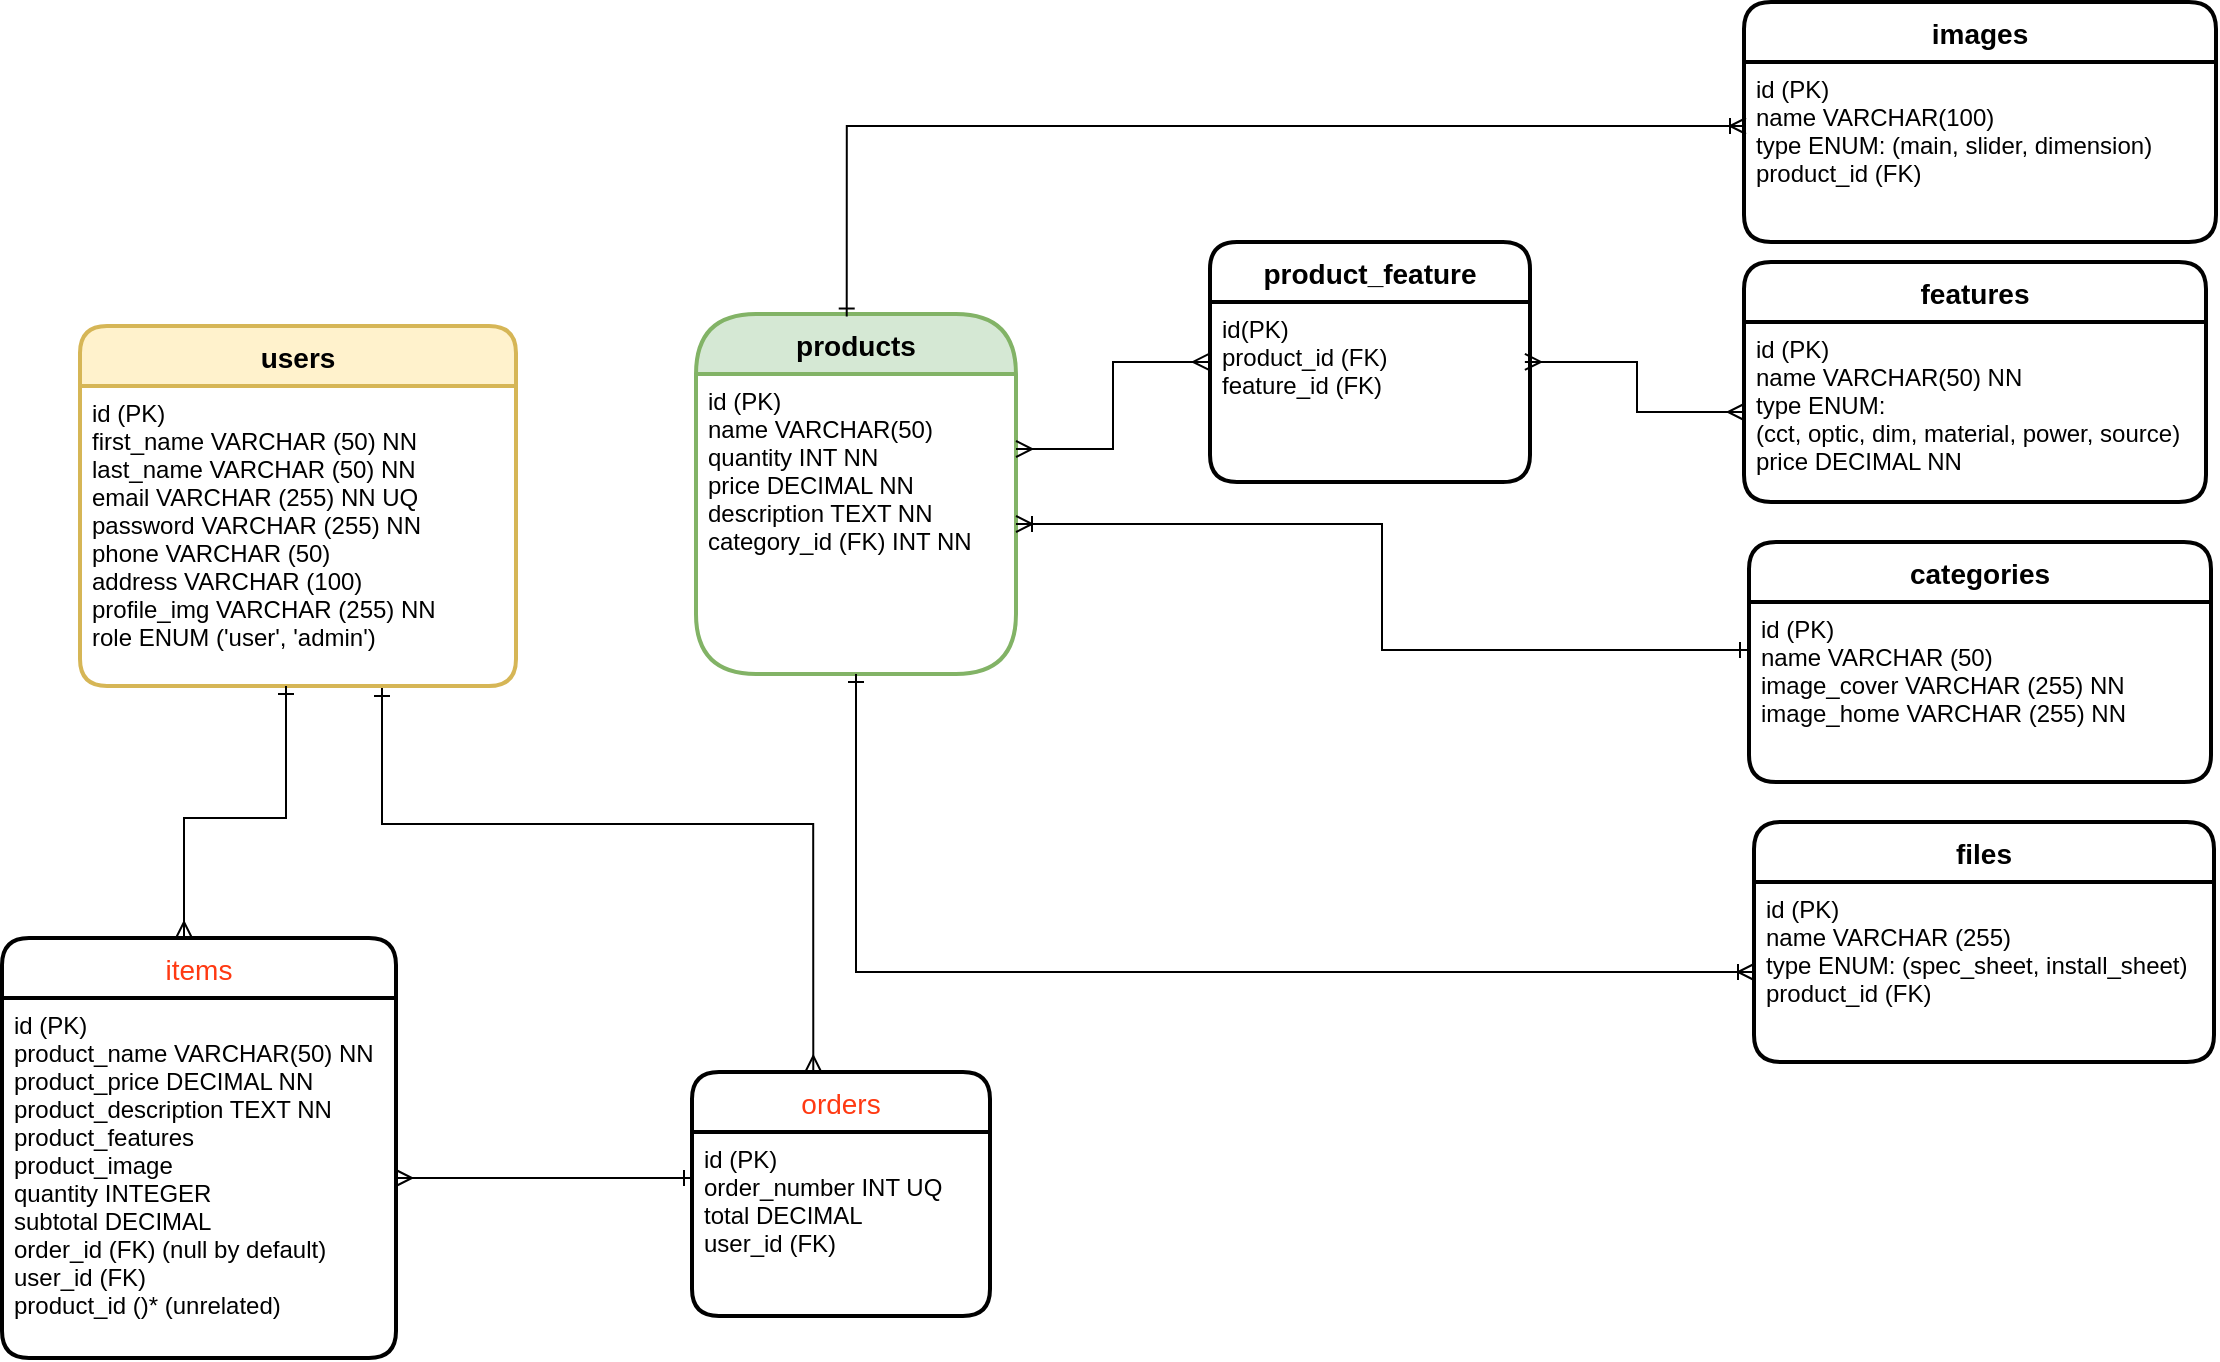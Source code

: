 <mxfile version="14.8.6" type="device"><diagram id="g-k16DhebDiftjY1iGxn" name="Focal Glow"><mxGraphModel dx="1239" dy="836" grid="0" gridSize="10" guides="1" tooltips="1" connect="1" arrows="1" fold="1" page="1" pageScale="1" pageWidth="1169" pageHeight="827" math="0" shadow="0"><root><mxCell id="0"/><mxCell id="1" parent="0"/><mxCell id="8QJux-kFBScDcn0WXRvy-4" value="product_feature" style="swimlane;childLayout=stackLayout;horizontal=1;startSize=30;horizontalStack=0;rounded=1;fontSize=14;fontStyle=1;strokeWidth=2;resizeParent=0;resizeLast=1;shadow=0;dashed=0;align=center;" parent="1" vertex="1"><mxGeometry x="648" y="243" width="160" height="120" as="geometry"/></mxCell><mxCell id="8QJux-kFBScDcn0WXRvy-5" value="id(PK)&#10;product_id (FK)&#10;feature_id (FK)" style="align=left;strokeColor=none;fillColor=none;spacingLeft=4;fontSize=12;verticalAlign=top;resizable=0;rotatable=0;part=1;" parent="8QJux-kFBScDcn0WXRvy-4" vertex="1"><mxGeometry y="30" width="160" height="90" as="geometry"/></mxCell><mxCell id="8QJux-kFBScDcn0WXRvy-6" value="features" style="swimlane;childLayout=stackLayout;horizontal=1;startSize=30;horizontalStack=0;rounded=1;fontSize=14;fontStyle=1;strokeWidth=2;resizeParent=0;resizeLast=1;shadow=0;dashed=0;align=center;" parent="1" vertex="1"><mxGeometry x="915" y="253" width="231" height="120" as="geometry"/></mxCell><mxCell id="8QJux-kFBScDcn0WXRvy-7" value="id (PK)&#10;name VARCHAR(50) NN&#10;type ENUM: &#10;(cct, optic, dim, material, power, source)&#10;price DECIMAL NN&#10;" style="align=left;strokeColor=none;fillColor=none;spacingLeft=4;fontSize=12;verticalAlign=top;resizable=0;rotatable=0;part=1;" parent="8QJux-kFBScDcn0WXRvy-6" vertex="1"><mxGeometry y="30" width="231" height="90" as="geometry"/></mxCell><mxCell id="8QJux-kFBScDcn0WXRvy-8" value="images" style="swimlane;childLayout=stackLayout;horizontal=1;startSize=30;horizontalStack=0;rounded=1;fontSize=14;fontStyle=1;strokeWidth=2;resizeParent=0;resizeLast=1;shadow=0;dashed=0;align=center;" parent="1" vertex="1"><mxGeometry x="915" y="123" width="236" height="120" as="geometry"/></mxCell><mxCell id="8QJux-kFBScDcn0WXRvy-9" value="id (PK)&#10;name VARCHAR(100)&#10;type ENUM: (main, slider, dimension)&#10;product_id (FK)" style="align=left;strokeColor=none;fillColor=none;spacingLeft=4;fontSize=12;verticalAlign=top;resizable=0;rotatable=0;part=1;" parent="8QJux-kFBScDcn0WXRvy-8" vertex="1"><mxGeometry y="30" width="236" height="90" as="geometry"/></mxCell><mxCell id="8QJux-kFBScDcn0WXRvy-13" value="categories" style="swimlane;childLayout=stackLayout;horizontal=1;startSize=30;horizontalStack=0;rounded=1;fontSize=14;fontStyle=1;strokeWidth=2;resizeParent=0;resizeLast=1;shadow=0;dashed=0;align=center;" parent="1" vertex="1"><mxGeometry x="917.5" y="393" width="231" height="120" as="geometry"/></mxCell><mxCell id="8QJux-kFBScDcn0WXRvy-14" value="id (PK)&#10;name VARCHAR (50)&#10;image_cover VARCHAR (255) NN&#10;image_home VARCHAR (255) NN" style="align=left;strokeColor=none;fillColor=none;spacingLeft=4;fontSize=12;verticalAlign=top;resizable=0;rotatable=0;part=1;" parent="8QJux-kFBScDcn0WXRvy-13" vertex="1"><mxGeometry y="30" width="231" height="90" as="geometry"/></mxCell><mxCell id="8QJux-kFBScDcn0WXRvy-17" value="files" style="swimlane;childLayout=stackLayout;horizontal=1;startSize=30;horizontalStack=0;rounded=1;fontSize=14;fontStyle=1;strokeWidth=2;resizeParent=0;resizeLast=1;shadow=0;dashed=0;align=center;" parent="1" vertex="1"><mxGeometry x="920" y="533" width="230" height="120" as="geometry"/></mxCell><mxCell id="8QJux-kFBScDcn0WXRvy-18" value="id (PK)&#10;name VARCHAR (255)&#10;type ENUM: (spec_sheet, install_sheet)&#10;product_id (FK)" style="align=left;strokeColor=none;fillColor=none;spacingLeft=4;fontSize=12;verticalAlign=top;resizable=0;rotatable=0;part=1;" parent="8QJux-kFBScDcn0WXRvy-17" vertex="1"><mxGeometry y="30" width="230" height="90" as="geometry"/></mxCell><mxCell id="8QJux-kFBScDcn0WXRvy-24" value="products" style="swimlane;childLayout=stackLayout;horizontal=1;startSize=30;horizontalStack=0;rounded=1;fontSize=14;fontStyle=1;strokeWidth=2;resizeParent=0;resizeLast=1;shadow=0;dashed=0;align=center;fillColor=#d5e8d4;strokeColor=#82b366;arcSize=50;" parent="1" vertex="1"><mxGeometry x="391" y="279" width="160" height="180" as="geometry"/></mxCell><mxCell id="8QJux-kFBScDcn0WXRvy-25" value="id (PK)&#10;name VARCHAR(50)&#10;quantity INT NN&#10;price DECIMAL NN&#10;description TEXT NN&#10;category_id (FK) INT NN&#10;" style="align=left;strokeColor=none;fillColor=none;spacingLeft=4;fontSize=12;verticalAlign=top;resizable=0;rotatable=0;part=1;" parent="8QJux-kFBScDcn0WXRvy-24" vertex="1"><mxGeometry y="30" width="160" height="150" as="geometry"/></mxCell><mxCell id="8QJux-kFBScDcn0WXRvy-26" style="edgeStyle=orthogonalEdgeStyle;rounded=0;orthogonalLoop=1;jettySize=auto;html=1;startArrow=ERoneToMany;startFill=0;endArrow=ERone;endFill=0;entryX=0.471;entryY=0.007;entryDx=0;entryDy=0;entryPerimeter=0;" parent="1" target="8QJux-kFBScDcn0WXRvy-24" edge="1"><mxGeometry relative="1" as="geometry"><mxPoint x="916" y="185" as="sourcePoint"/><mxPoint x="515" y="259" as="targetPoint"/><Array as="points"><mxPoint x="466" y="185"/></Array></mxGeometry></mxCell><mxCell id="8QJux-kFBScDcn0WXRvy-27" style="edgeStyle=orthogonalEdgeStyle;rounded=0;orthogonalLoop=1;jettySize=auto;html=1;startArrow=ERoneToMany;startFill=0;endArrow=ERone;endFill=0;" parent="1" source="8QJux-kFBScDcn0WXRvy-18" target="8QJux-kFBScDcn0WXRvy-25" edge="1"><mxGeometry relative="1" as="geometry"><mxPoint x="936" y="595" as="sourcePoint"/><mxPoint x="503.04" y="716.98" as="targetPoint"/></mxGeometry></mxCell><mxCell id="8QJux-kFBScDcn0WXRvy-32" style="edgeStyle=orthogonalEdgeStyle;rounded=0;orthogonalLoop=1;jettySize=auto;html=1;startArrow=ERmany;startFill=0;endArrow=ERmany;endFill=0;entryX=0.984;entryY=0.333;entryDx=0;entryDy=0;entryPerimeter=0;" parent="1" source="8QJux-kFBScDcn0WXRvy-7" edge="1" target="8QJux-kFBScDcn0WXRvy-5"><mxGeometry relative="1" as="geometry"><mxPoint x="934" y="303" as="sourcePoint"/><mxPoint x="880" y="303" as="targetPoint"/><Array as="points"/></mxGeometry></mxCell><mxCell id="8QJux-kFBScDcn0WXRvy-33" style="edgeStyle=orthogonalEdgeStyle;rounded=0;orthogonalLoop=1;jettySize=auto;html=1;startArrow=ERone;startFill=0;endArrow=ERoneToMany;endFill=0;" parent="1" target="8QJux-kFBScDcn0WXRvy-25" edge="1"><mxGeometry relative="1" as="geometry"><mxPoint x="917" y="447" as="sourcePoint"/><mxPoint x="588" y="429" as="targetPoint"/><Array as="points"><mxPoint x="917" y="447"/><mxPoint x="734" y="447"/><mxPoint x="734" y="384"/></Array></mxGeometry></mxCell><mxCell id="8QJux-kFBScDcn0WXRvy-35" value="users" style="swimlane;childLayout=stackLayout;horizontal=1;startSize=30;horizontalStack=0;rounded=1;fontSize=14;fontStyle=1;strokeWidth=2;resizeParent=0;resizeLast=1;shadow=0;dashed=0;align=center;fillColor=#fff2cc;strokeColor=#d6b656;" parent="1" vertex="1"><mxGeometry x="83" y="285" width="218" height="180" as="geometry"/></mxCell><mxCell id="8QJux-kFBScDcn0WXRvy-36" value="id (PK)&#10;first_name VARCHAR (50) NN&#10;last_name VARCHAR (50) NN&#10;email VARCHAR (255) NN UQ&#10;password VARCHAR (255) NN&#10;phone VARCHAR (50)&#10;address VARCHAR (100)&#10;profile_img VARCHAR (255) NN&#10;role ENUM ('user', 'admin')" style="align=left;strokeColor=none;fillColor=none;spacingLeft=4;fontSize=12;verticalAlign=top;resizable=0;rotatable=0;part=1;" parent="8QJux-kFBScDcn0WXRvy-35" vertex="1"><mxGeometry y="30" width="218" height="150" as="geometry"/></mxCell><mxCell id="8QJux-kFBScDcn0WXRvy-46" style="edgeStyle=orthogonalEdgeStyle;rounded=0;orthogonalLoop=1;jettySize=auto;html=1;startArrow=ERone;startFill=0;endArrow=ERmany;endFill=0;exitX=0;exitY=0.25;exitDx=0;exitDy=0;" parent="1" source="eE88Hg0V9DWtgK1u9Ekx-10" target="eE88Hg0V9DWtgK1u9Ekx-7" edge="1"><mxGeometry relative="1" as="geometry"><mxPoint x="62" y="604" as="sourcePoint"/><mxPoint x="216" y="638" as="targetPoint"/><Array as="points"/></mxGeometry></mxCell><mxCell id="eE88Hg0V9DWtgK1u9Ekx-6" value="items" style="swimlane;childLayout=stackLayout;horizontal=1;startSize=30;horizontalStack=0;rounded=1;fontSize=14;fontStyle=0;strokeWidth=2;resizeParent=0;resizeLast=1;shadow=0;dashed=0;align=center;fontColor=#FF3912;" parent="1" vertex="1"><mxGeometry x="44" y="591" width="197" height="210" as="geometry"/></mxCell><mxCell id="eE88Hg0V9DWtgK1u9Ekx-7" value="id (PK)&#10;product_name VARCHAR(50) NN&#10;product_price DECIMAL NN&#10;product_description TEXT NN&#10;product_features&#10;product_image &#10;quantity INTEGER&#10;subtotal DECIMAL &#10;order_id (FK) (null by default)&#10;user_id (FK)&#10;product_id ()* (unrelated)&#10;" style="align=left;strokeColor=none;fillColor=none;spacingLeft=4;fontSize=12;verticalAlign=top;resizable=0;rotatable=0;part=1;" parent="eE88Hg0V9DWtgK1u9Ekx-6" vertex="1"><mxGeometry y="30" width="197" height="180" as="geometry"/></mxCell><mxCell id="eE88Hg0V9DWtgK1u9Ekx-9" value="orders" style="swimlane;childLayout=stackLayout;horizontal=1;startSize=30;horizontalStack=0;rounded=1;fontSize=14;fontStyle=0;strokeWidth=2;resizeParent=0;resizeLast=1;shadow=0;dashed=0;align=center;fontColor=#FF3912;" parent="1" vertex="1"><mxGeometry x="389" y="658" width="149" height="122" as="geometry"/></mxCell><mxCell id="eE88Hg0V9DWtgK1u9Ekx-10" value="id (PK)&#10;order_number INT UQ&#10;total DECIMAL&#10;user_id (FK)&#10;" style="align=left;strokeColor=none;fillColor=none;spacingLeft=4;fontSize=12;verticalAlign=top;resizable=0;rotatable=0;part=1;" parent="eE88Hg0V9DWtgK1u9Ekx-9" vertex="1"><mxGeometry y="30" width="149" height="92" as="geometry"/></mxCell><mxCell id="8QJux-kFBScDcn0WXRvy-28" style="edgeStyle=orthogonalEdgeStyle;rounded=0;orthogonalLoop=1;jettySize=auto;html=1;entryX=1;entryY=0.25;entryDx=0;entryDy=0;startArrow=ERmany;startFill=0;endArrow=ERmany;endFill=0;exitX=-0.003;exitY=0.333;exitDx=0;exitDy=0;exitPerimeter=0;" parent="1" source="8QJux-kFBScDcn0WXRvy-5" target="8QJux-kFBScDcn0WXRvy-25" edge="1"><mxGeometry relative="1" as="geometry"><mxPoint x="720.0" y="285" as="sourcePoint"/><mxPoint x="503.04" y="406.98" as="targetPoint"/></mxGeometry></mxCell><mxCell id="nX1cwSO-RSptFibV1jPU-4" style="edgeStyle=orthogonalEdgeStyle;rounded=0;orthogonalLoop=1;jettySize=auto;html=1;startArrow=ERone;startFill=0;endArrow=ERmany;endFill=0;" parent="1" edge="1"><mxGeometry relative="1" as="geometry"><mxPoint x="186" y="465" as="sourcePoint"/><mxPoint x="135" y="591" as="targetPoint"/><Array as="points"><mxPoint x="186" y="531"/><mxPoint x="135" y="531"/><mxPoint x="135" y="591"/></Array></mxGeometry></mxCell><mxCell id="nX1cwSO-RSptFibV1jPU-5" style="edgeStyle=orthogonalEdgeStyle;rounded=0;orthogonalLoop=1;jettySize=auto;html=1;startArrow=ERone;startFill=0;endArrow=ERmany;endFill=0;entryX=0.407;entryY=0;entryDx=0;entryDy=0;entryPerimeter=0;" parent="1" target="eE88Hg0V9DWtgK1u9Ekx-9" edge="1"><mxGeometry relative="1" as="geometry"><mxPoint x="234" y="466" as="sourcePoint"/><mxPoint x="273" y="649" as="targetPoint"/><Array as="points"><mxPoint x="234" y="534"/><mxPoint x="450" y="534"/></Array></mxGeometry></mxCell></root></mxGraphModel></diagram></mxfile>